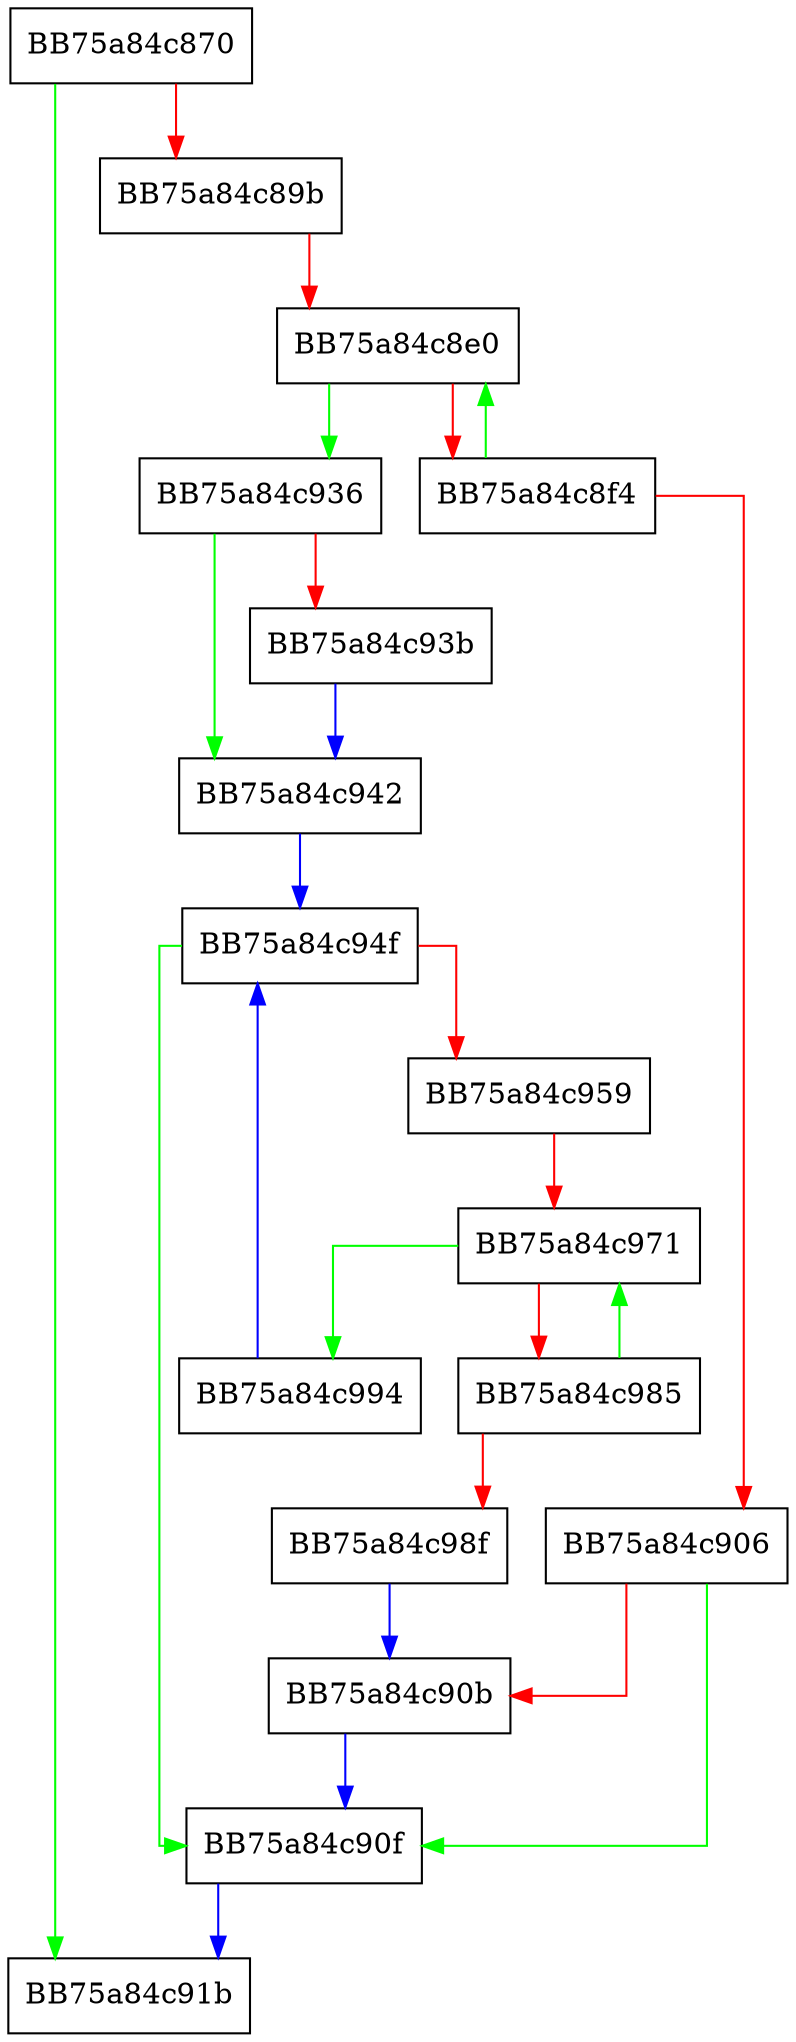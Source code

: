 digraph _Unchecked_erase {
  node [shape="box"];
  graph [splines=ortho];
  BB75a84c870 -> BB75a84c91b [color="green"];
  BB75a84c870 -> BB75a84c89b [color="red"];
  BB75a84c89b -> BB75a84c8e0 [color="red"];
  BB75a84c8e0 -> BB75a84c936 [color="green"];
  BB75a84c8e0 -> BB75a84c8f4 [color="red"];
  BB75a84c8f4 -> BB75a84c8e0 [color="green"];
  BB75a84c8f4 -> BB75a84c906 [color="red"];
  BB75a84c906 -> BB75a84c90f [color="green"];
  BB75a84c906 -> BB75a84c90b [color="red"];
  BB75a84c90b -> BB75a84c90f [color="blue"];
  BB75a84c90f -> BB75a84c91b [color="blue"];
  BB75a84c936 -> BB75a84c942 [color="green"];
  BB75a84c936 -> BB75a84c93b [color="red"];
  BB75a84c93b -> BB75a84c942 [color="blue"];
  BB75a84c942 -> BB75a84c94f [color="blue"];
  BB75a84c94f -> BB75a84c90f [color="green"];
  BB75a84c94f -> BB75a84c959 [color="red"];
  BB75a84c959 -> BB75a84c971 [color="red"];
  BB75a84c971 -> BB75a84c994 [color="green"];
  BB75a84c971 -> BB75a84c985 [color="red"];
  BB75a84c985 -> BB75a84c971 [color="green"];
  BB75a84c985 -> BB75a84c98f [color="red"];
  BB75a84c98f -> BB75a84c90b [color="blue"];
  BB75a84c994 -> BB75a84c94f [color="blue"];
}